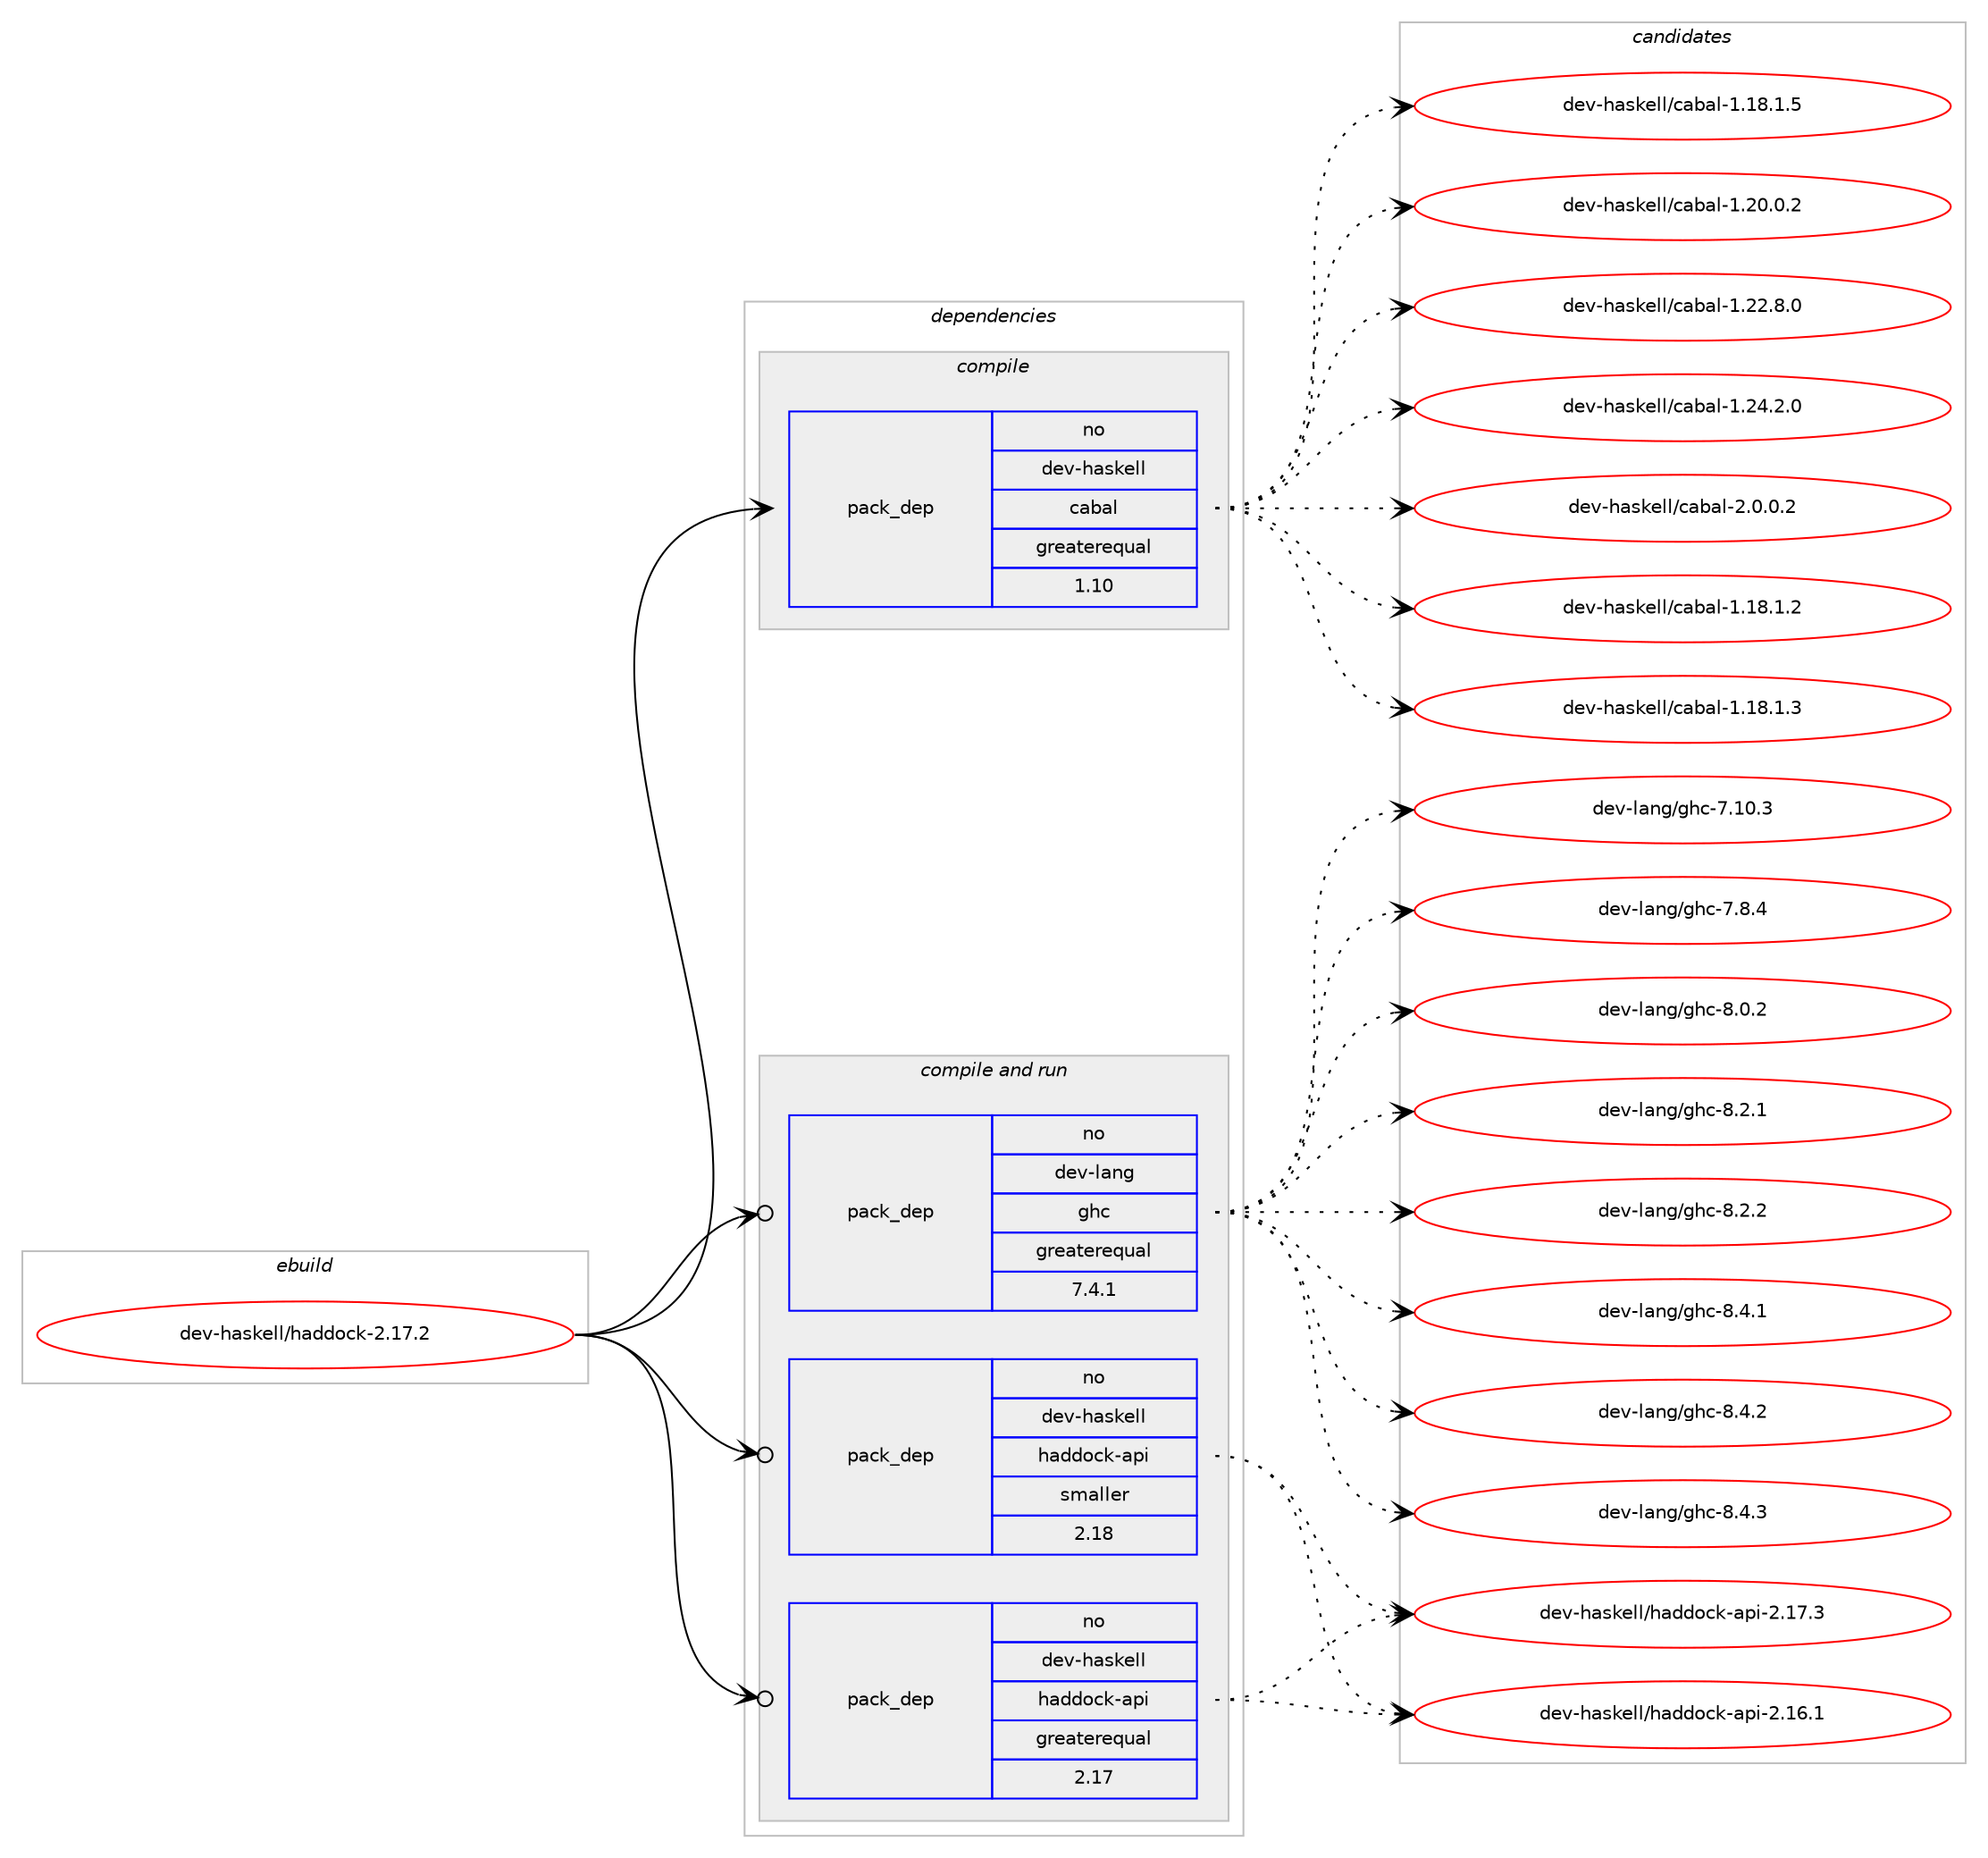 digraph prolog {

# *************
# Graph options
# *************

newrank=true;
concentrate=true;
compound=true;
graph [rankdir=LR,fontname=Helvetica,fontsize=10,ranksep=1.5];#, ranksep=2.5, nodesep=0.2];
edge  [arrowhead=vee];
node  [fontname=Helvetica,fontsize=10];

# **********
# The ebuild
# **********

subgraph cluster_leftcol {
color=gray;
rank=same;
label=<<i>ebuild</i>>;
id [label="dev-haskell/haddock-2.17.2", color=red, width=4, href="../dev-haskell/haddock-2.17.2.svg"];
}

# ****************
# The dependencies
# ****************

subgraph cluster_midcol {
color=gray;
label=<<i>dependencies</i>>;
subgraph cluster_compile {
fillcolor="#eeeeee";
style=filled;
label=<<i>compile</i>>;
subgraph pack952263 {
dependency1333505 [label=<<TABLE BORDER="0" CELLBORDER="1" CELLSPACING="0" CELLPADDING="4" WIDTH="220"><TR><TD ROWSPAN="6" CELLPADDING="30">pack_dep</TD></TR><TR><TD WIDTH="110">no</TD></TR><TR><TD>dev-haskell</TD></TR><TR><TD>cabal</TD></TR><TR><TD>greaterequal</TD></TR><TR><TD>1.10</TD></TR></TABLE>>, shape=none, color=blue];
}
id:e -> dependency1333505:w [weight=20,style="solid",arrowhead="vee"];
}
subgraph cluster_compileandrun {
fillcolor="#eeeeee";
style=filled;
label=<<i>compile and run</i>>;
subgraph pack952264 {
dependency1333506 [label=<<TABLE BORDER="0" CELLBORDER="1" CELLSPACING="0" CELLPADDING="4" WIDTH="220"><TR><TD ROWSPAN="6" CELLPADDING="30">pack_dep</TD></TR><TR><TD WIDTH="110">no</TD></TR><TR><TD>dev-haskell</TD></TR><TR><TD>haddock-api</TD></TR><TR><TD>greaterequal</TD></TR><TR><TD>2.17</TD></TR></TABLE>>, shape=none, color=blue];
}
id:e -> dependency1333506:w [weight=20,style="solid",arrowhead="odotvee"];
subgraph pack952265 {
dependency1333507 [label=<<TABLE BORDER="0" CELLBORDER="1" CELLSPACING="0" CELLPADDING="4" WIDTH="220"><TR><TD ROWSPAN="6" CELLPADDING="30">pack_dep</TD></TR><TR><TD WIDTH="110">no</TD></TR><TR><TD>dev-haskell</TD></TR><TR><TD>haddock-api</TD></TR><TR><TD>smaller</TD></TR><TR><TD>2.18</TD></TR></TABLE>>, shape=none, color=blue];
}
id:e -> dependency1333507:w [weight=20,style="solid",arrowhead="odotvee"];
subgraph pack952266 {
dependency1333508 [label=<<TABLE BORDER="0" CELLBORDER="1" CELLSPACING="0" CELLPADDING="4" WIDTH="220"><TR><TD ROWSPAN="6" CELLPADDING="30">pack_dep</TD></TR><TR><TD WIDTH="110">no</TD></TR><TR><TD>dev-lang</TD></TR><TR><TD>ghc</TD></TR><TR><TD>greaterequal</TD></TR><TR><TD>7.4.1</TD></TR></TABLE>>, shape=none, color=blue];
}
id:e -> dependency1333508:w [weight=20,style="solid",arrowhead="odotvee"];
}
subgraph cluster_run {
fillcolor="#eeeeee";
style=filled;
label=<<i>run</i>>;
}
}

# **************
# The candidates
# **************

subgraph cluster_choices {
rank=same;
color=gray;
label=<<i>candidates</i>>;

subgraph choice952263 {
color=black;
nodesep=1;
choice10010111845104971151071011081084799979897108454946495646494650 [label="dev-haskell/cabal-1.18.1.2", color=red, width=4,href="../dev-haskell/cabal-1.18.1.2.svg"];
choice10010111845104971151071011081084799979897108454946495646494651 [label="dev-haskell/cabal-1.18.1.3", color=red, width=4,href="../dev-haskell/cabal-1.18.1.3.svg"];
choice10010111845104971151071011081084799979897108454946495646494653 [label="dev-haskell/cabal-1.18.1.5", color=red, width=4,href="../dev-haskell/cabal-1.18.1.5.svg"];
choice10010111845104971151071011081084799979897108454946504846484650 [label="dev-haskell/cabal-1.20.0.2", color=red, width=4,href="../dev-haskell/cabal-1.20.0.2.svg"];
choice10010111845104971151071011081084799979897108454946505046564648 [label="dev-haskell/cabal-1.22.8.0", color=red, width=4,href="../dev-haskell/cabal-1.22.8.0.svg"];
choice10010111845104971151071011081084799979897108454946505246504648 [label="dev-haskell/cabal-1.24.2.0", color=red, width=4,href="../dev-haskell/cabal-1.24.2.0.svg"];
choice100101118451049711510710110810847999798971084550464846484650 [label="dev-haskell/cabal-2.0.0.2", color=red, width=4,href="../dev-haskell/cabal-2.0.0.2.svg"];
dependency1333505:e -> choice10010111845104971151071011081084799979897108454946495646494650:w [style=dotted,weight="100"];
dependency1333505:e -> choice10010111845104971151071011081084799979897108454946495646494651:w [style=dotted,weight="100"];
dependency1333505:e -> choice10010111845104971151071011081084799979897108454946495646494653:w [style=dotted,weight="100"];
dependency1333505:e -> choice10010111845104971151071011081084799979897108454946504846484650:w [style=dotted,weight="100"];
dependency1333505:e -> choice10010111845104971151071011081084799979897108454946505046564648:w [style=dotted,weight="100"];
dependency1333505:e -> choice10010111845104971151071011081084799979897108454946505246504648:w [style=dotted,weight="100"];
dependency1333505:e -> choice100101118451049711510710110810847999798971084550464846484650:w [style=dotted,weight="100"];
}
subgraph choice952264 {
color=black;
nodesep=1;
choice1001011184510497115107101108108471049710010011199107459711210545504649544649 [label="dev-haskell/haddock-api-2.16.1", color=red, width=4,href="../dev-haskell/haddock-api-2.16.1.svg"];
choice1001011184510497115107101108108471049710010011199107459711210545504649554651 [label="dev-haskell/haddock-api-2.17.3", color=red, width=4,href="../dev-haskell/haddock-api-2.17.3.svg"];
dependency1333506:e -> choice1001011184510497115107101108108471049710010011199107459711210545504649544649:w [style=dotted,weight="100"];
dependency1333506:e -> choice1001011184510497115107101108108471049710010011199107459711210545504649554651:w [style=dotted,weight="100"];
}
subgraph choice952265 {
color=black;
nodesep=1;
choice1001011184510497115107101108108471049710010011199107459711210545504649544649 [label="dev-haskell/haddock-api-2.16.1", color=red, width=4,href="../dev-haskell/haddock-api-2.16.1.svg"];
choice1001011184510497115107101108108471049710010011199107459711210545504649554651 [label="dev-haskell/haddock-api-2.17.3", color=red, width=4,href="../dev-haskell/haddock-api-2.17.3.svg"];
dependency1333507:e -> choice1001011184510497115107101108108471049710010011199107459711210545504649544649:w [style=dotted,weight="100"];
dependency1333507:e -> choice1001011184510497115107101108108471049710010011199107459711210545504649554651:w [style=dotted,weight="100"];
}
subgraph choice952266 {
color=black;
nodesep=1;
choice1001011184510897110103471031049945554649484651 [label="dev-lang/ghc-7.10.3", color=red, width=4,href="../dev-lang/ghc-7.10.3.svg"];
choice10010111845108971101034710310499455546564652 [label="dev-lang/ghc-7.8.4", color=red, width=4,href="../dev-lang/ghc-7.8.4.svg"];
choice10010111845108971101034710310499455646484650 [label="dev-lang/ghc-8.0.2", color=red, width=4,href="../dev-lang/ghc-8.0.2.svg"];
choice10010111845108971101034710310499455646504649 [label="dev-lang/ghc-8.2.1", color=red, width=4,href="../dev-lang/ghc-8.2.1.svg"];
choice10010111845108971101034710310499455646504650 [label="dev-lang/ghc-8.2.2", color=red, width=4,href="../dev-lang/ghc-8.2.2.svg"];
choice10010111845108971101034710310499455646524649 [label="dev-lang/ghc-8.4.1", color=red, width=4,href="../dev-lang/ghc-8.4.1.svg"];
choice10010111845108971101034710310499455646524650 [label="dev-lang/ghc-8.4.2", color=red, width=4,href="../dev-lang/ghc-8.4.2.svg"];
choice10010111845108971101034710310499455646524651 [label="dev-lang/ghc-8.4.3", color=red, width=4,href="../dev-lang/ghc-8.4.3.svg"];
dependency1333508:e -> choice1001011184510897110103471031049945554649484651:w [style=dotted,weight="100"];
dependency1333508:e -> choice10010111845108971101034710310499455546564652:w [style=dotted,weight="100"];
dependency1333508:e -> choice10010111845108971101034710310499455646484650:w [style=dotted,weight="100"];
dependency1333508:e -> choice10010111845108971101034710310499455646504649:w [style=dotted,weight="100"];
dependency1333508:e -> choice10010111845108971101034710310499455646504650:w [style=dotted,weight="100"];
dependency1333508:e -> choice10010111845108971101034710310499455646524649:w [style=dotted,weight="100"];
dependency1333508:e -> choice10010111845108971101034710310499455646524650:w [style=dotted,weight="100"];
dependency1333508:e -> choice10010111845108971101034710310499455646524651:w [style=dotted,weight="100"];
}
}

}
